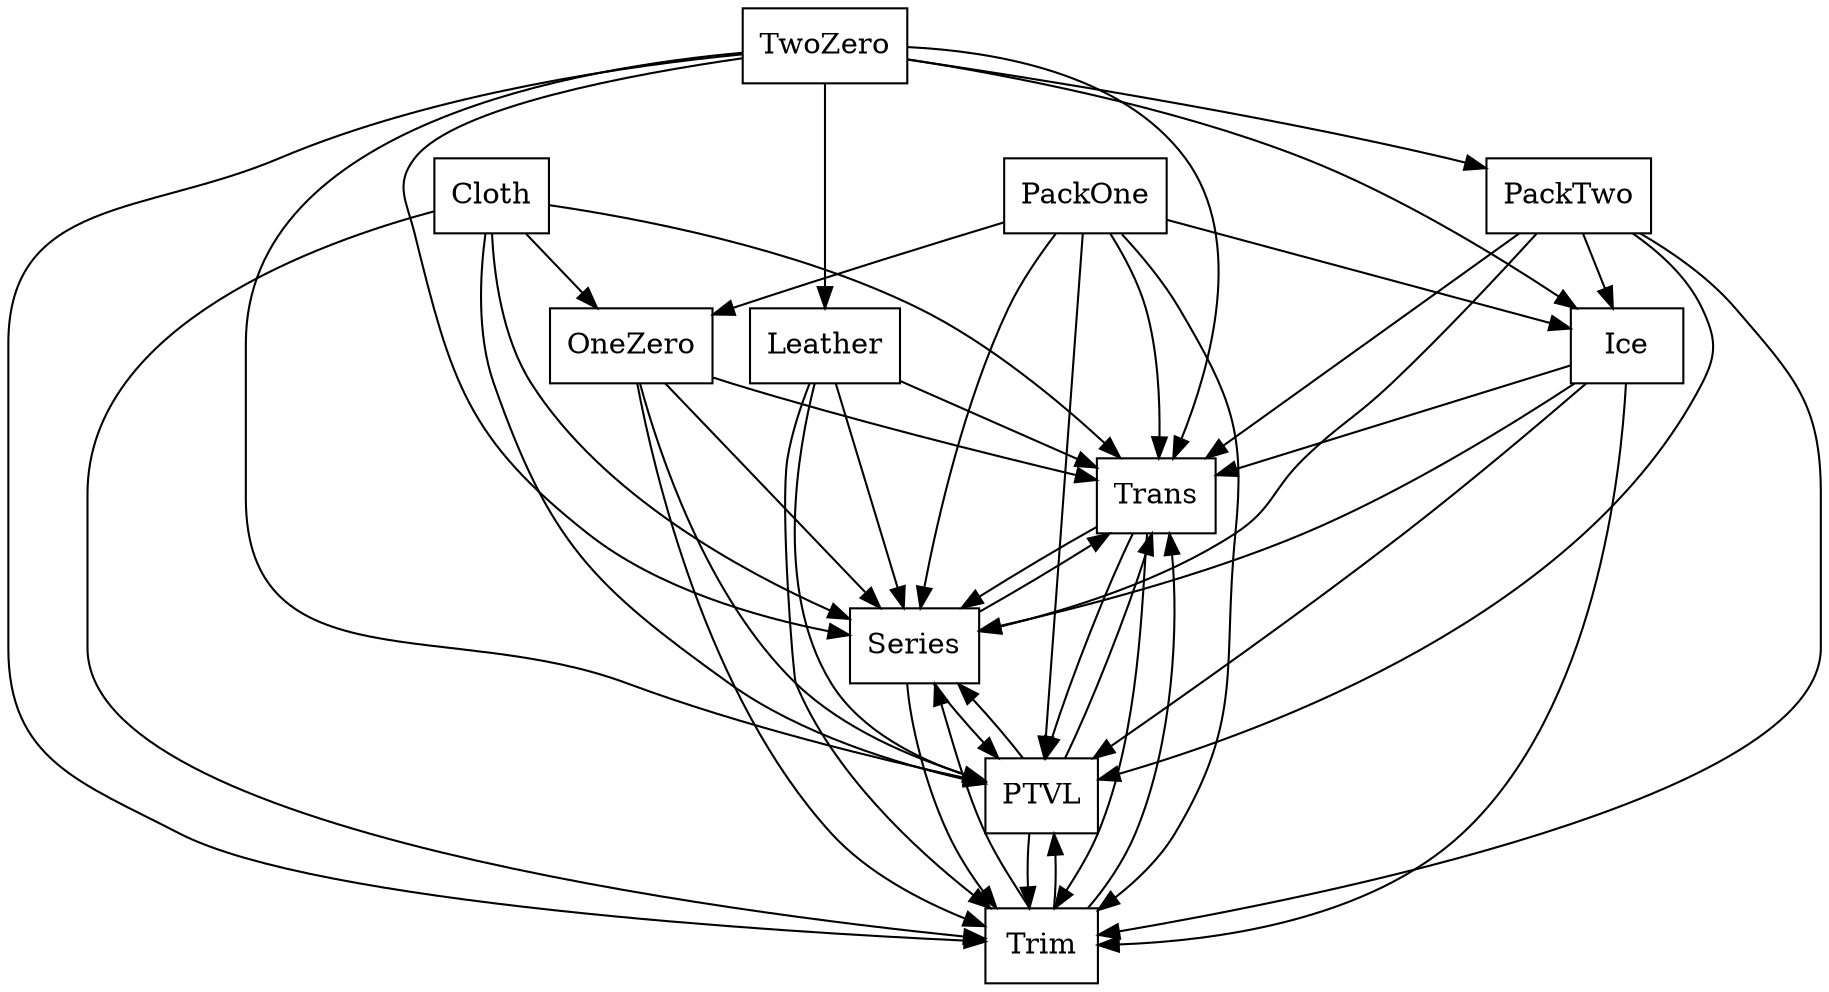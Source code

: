 digraph{
graph [rankdir=TB];
node [shape=box];
edge [arrowhead=normal];
0[label="Ice",]
1[label="Cloth",]
2[label="Trans",]
3[label="TwoZero",]
4[label="Leather",]
5[label="OneZero",]
6[label="Series",]
7[label="Trim",]
8[label="PackOne",]
9[label="PackTwo",]
10[label="PTVL",]
0->2[label="",]
0->6[label="",]
0->7[label="",]
0->10[label="",]
1->2[label="",]
1->5[label="",]
1->6[label="",]
1->7[label="",]
1->10[label="",]
2->6[label="",]
2->7[label="",]
2->10[label="",]
3->0[label="",]
3->2[label="",]
3->4[label="",]
3->6[label="",]
3->7[label="",]
3->9[label="",]
3->10[label="",]
4->2[label="",]
4->6[label="",]
4->7[label="",]
4->10[label="",]
5->2[label="",]
5->6[label="",]
5->7[label="",]
5->10[label="",]
6->2[label="",]
6->7[label="",]
6->10[label="",]
7->2[label="",]
7->6[label="",]
7->10[label="",]
8->0[label="",]
8->2[label="",]
8->5[label="",]
8->6[label="",]
8->7[label="",]
8->10[label="",]
9->0[label="",]
9->2[label="",]
9->6[label="",]
9->7[label="",]
9->10[label="",]
10->2[label="",]
10->6[label="",]
10->7[label="",]
}
